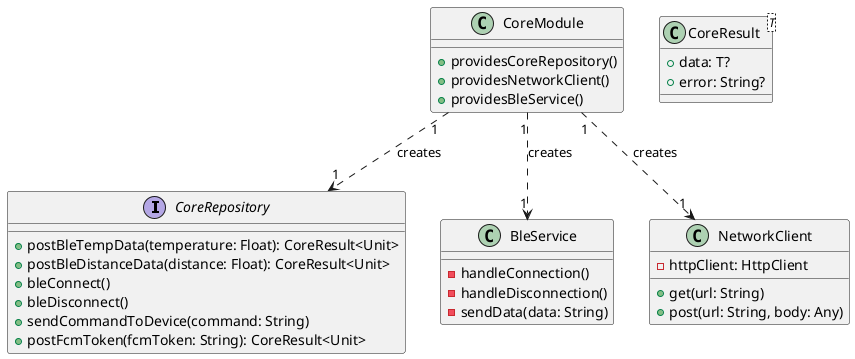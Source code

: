 @startuml CoreModule
' Core Domain
interface CoreRepository {
  + postBleTempData(temperature: Float): CoreResult<Unit>
  + postBleDistanceData(distance: Float): CoreResult<Unit>
  + bleConnect()
  + bleDisconnect()
  + sendCommandToDevice(command: String)
  + postFcmToken(fcmToken: String): CoreResult<Unit>
}

class CoreResult<T> {
  + data: T?
  + error: String?
}

' BLE Service
class BleService {
  - handleConnection()
  - handleDisconnection()
  - sendData(data: String)
}

' Network
class NetworkClient {
  - httpClient: HttpClient
  + get(url: String)
  + post(url: String, body: Any)
}

' DI
class CoreModule {
  + providesCoreRepository()
  + providesNetworkClient()
  + providesBleService()
}

' Relationships
CoreModule "1" ..> "1" CoreRepository : creates
CoreModule "1" ..> "1" NetworkClient : creates
CoreModule "1" ..> "1" BleService : creates
@enduml